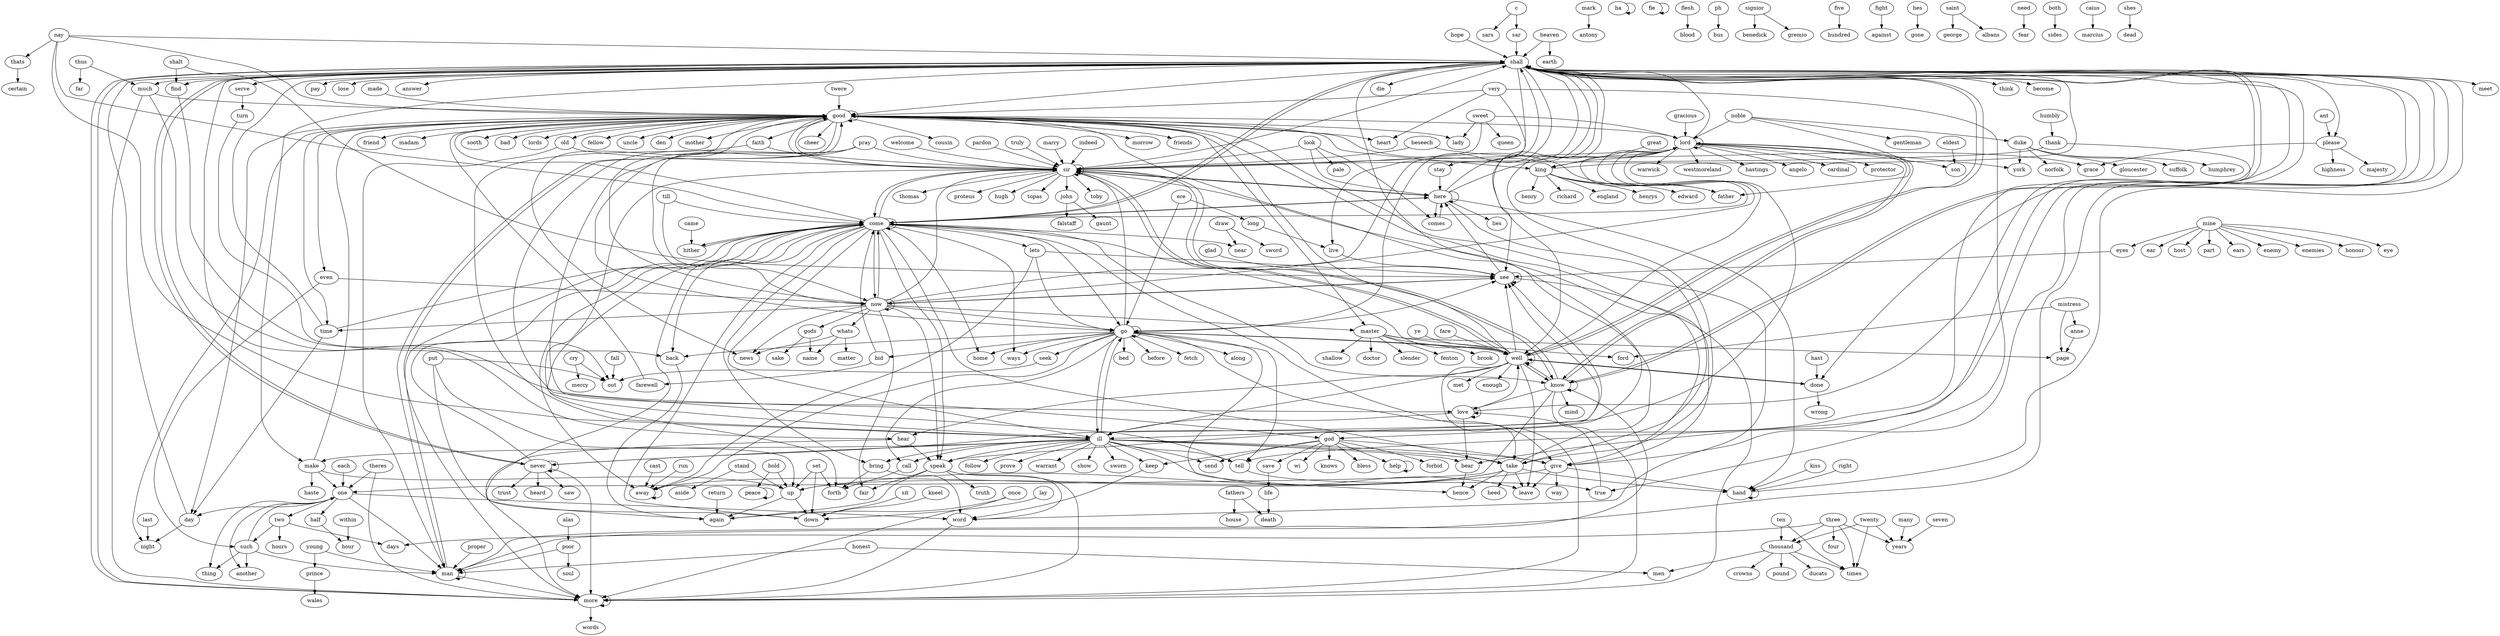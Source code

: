 digraph words {
	"c" -> "sar"[weight=346]
	"good" -> "lord"[weight=244]
	"here" -> "comes"[weight=190]
	"sir" -> "john"[weight=152]
	"come" -> "come"[weight=139]
	"fare" -> "well"[weight=117]
	"good" -> "morrow"[weight=113]
	"come" -> "hither"[weight=112]
	"mine" -> "eyes"[weight=106]
	"shall" -> "see"[weight=96]
	"shall" -> "find"[weight=92]
	"mine" -> "honour"[weight=79]
	"whats" -> "matter"[weight=76]
	"give" -> "leave"[weight=75]
	"good" -> "sir"[weight=74]
	"c" -> "sars"[weight=73]
	"shall" -> "go"[weight=72]
	"once" -> "more"[weight=71]
	"give" -> "hand"[weight=71]
	"ill" -> "tell"[weight=71]
	"even" -> "now"[weight=69]
	"set" -> "down"[weight=63]
	"take" -> "leave"[weight=63]
	"ill" -> "make"[weight=63]
	"very" -> "well"[weight=62]
	"shall" -> "make"[weight=61]
	"shall" -> "hear"[weight=57]
	"old" -> "man"[weight=57]
	"noble" -> "lord"[weight=56]
	"ill" -> "give"[weight=56]
	"marry" -> "sir"[weight=56]
	"hear" -> "speak"[weight=55]
	"god" -> "save"[weight=55]
	"much" -> "more"[weight=53]
	"well" -> "sir"[weight=52]
	"take" -> "up"[weight=51]
	"good" -> "master"[weight=51]
	"shall" -> "know"[weight=51]
	"ill" -> "go"[weight=50]
	"come" -> "sir"[weight=49]
	"gracious" -> "lord"[weight=49]
	"know" -> "well"[weight=49]
	"well" -> "well"[weight=49]
	"find" -> "out"[weight=48]
	"now" -> "sir"[weight=47]
	"pray" -> "sir"[weight=46]
	"good" -> "night"[weight=46]
	"take" -> "away"[weight=44]
	"comes" -> "here"[weight=44]
	"shall" -> "never"[weight=44]
	"come" -> "go"[weight=43]
	"sit" -> "down"[weight=43]
	"honest" -> "man"[weight=42]
	"mark" -> "antony"[weight=42]
	"one" -> "word"[weight=41]
	"ha" -> "ha"[weight=41]
	"back" -> "again"[weight=41]
	"duke" -> "york"[weight=41]
	"now" -> "good"[weight=41]
	"fie" -> "fie"[weight=41]
	"take" -> "heed"[weight=40]
	"ten" -> "thousand"[weight=39]
	"one" -> "another"[weight=38]
	"here" -> "come"[weight=37]
	"alas" -> "poor"[weight=37]
	"up" -> "down"[weight=37]
	"shall" -> "come"[weight=37]
	"see" -> "see"[weight=36]
	"never" -> "saw"[weight=36]
	"master" -> "brook"[weight=36]
	"lord" -> "lord"[weight=36]
	"go" -> "along"[weight=35]
	"till" -> "now"[weight=34]
	"go" -> "go"[weight=34]
	"now" -> "now"[weight=34]
	"come" -> "again"[weight=34]
	"look" -> "here"[weight=33]
	"one" -> "thing"[weight=33]
	"come" -> "away"[weight=32]
	"once" -> "again"[weight=32]
	"shall" -> "live"[weight=32]
	"good" -> "lady"[weight=32]
	"mine" -> "eye"[weight=32]
	"stand" -> "up"[weight=31]
	"here" -> "sir"[weight=31]
	"well" -> "lord"[weight=31]
	"love" -> "love"[weight=31]
	"king" -> "henry"[weight=30]
	"very" -> "good"[weight=30]
	"shall" -> "die"[weight=30]
	"shall" -> "give"[weight=30]
	"heaven" -> "earth"[weight=30]
	"come" -> "ill"[weight=30]
	"well" -> "met"[weight=30]
	"speak" -> "more"[weight=30]
	"hast" -> "done"[weight=30]
	"last" -> "night"[weight=30]
	"good" -> "friends"[weight=30]
	"come" -> "near"[weight=30]
	"ill" -> "take"[weight=29]
	"seek" -> "out"[weight=29]
	"ill" -> "bring"[weight=29]
	"such" -> "one"[weight=29]
	"good" -> "man"[weight=29]
	"put" -> "up"[weight=29]
	"flesh" -> "blood"[weight=29]
	"come" -> "lets"[weight=29]
	"good" -> "faith"[weight=29]
	"make" -> "good"[weight=29]
	"pray" -> "god"[weight=29]
	"now" -> "lord"[weight=29]
	"make" -> "haste"[weight=29]
	"well" -> "enough"[weight=29]
	"ill" -> "speak"[weight=28]
	"well" -> "go"[weight=28]
	"lets" -> "see"[weight=28]
	"master" -> "shallow"[weight=28]
	"sir" -> "toby"[weight=28]
	"good" -> "friend"[weight=28]
	"good" -> "time"[weight=28]
	"ten" -> "times"[weight=28]
	"good" -> "madam"[weight=27]
	"mistress" -> "ford"[weight=27]
	"sir" -> "shall"[weight=27]
	"well" -> "ill"[weight=27]
	"sweet" -> "lady"[weight=27]
	"master" -> "page"[weight=27]
	"sir" -> "thomas"[weight=27]
	"ant" -> "please"[weight=27]
	"anne" -> "page"[weight=27]
	"pray" -> "go"[weight=26]
	"thousand" -> "ducats"[weight=26]
	"please" -> "grace"[weight=26]
	"mistress" -> "page"[weight=26]
	"shall" -> "well"[weight=26]
	"day" -> "night"[weight=26]
	"young" -> "man"[weight=26]
	"lord" -> "ill"[weight=26]
	"time" -> "shall"[weight=26]
	"well" -> "know"[weight=26]
	"mine" -> "ear"[weight=26]
	"nay" -> "good"[weight=26]
	"sir" -> "know"[weight=26]
	"gods" -> "sake"[weight=26]
	"such" -> "another"[weight=26]
	"god" -> "knows"[weight=25]
	"lord" -> "hastings"[weight=25]
	"shall" -> "more"[weight=25]
	"away" -> "away"[weight=25]
	"look" -> "pale"[weight=25]
	"pray" -> "tell"[weight=25]
	"ill" -> "sworn"[weight=25]
	"never" -> "shall"[weight=25]
	"here" -> "here"[weight=24]
	"thus" -> "far"[weight=24]
	"king" -> "father"[weight=24]
	"ill" -> "keep"[weight=24]
	"lord" -> "know"[weight=24]
	"long" -> "live"[weight=24]
	"ill" -> "see"[weight=24]
	"come" -> "forth"[weight=24]
	"god" -> "bless"[weight=24]
	"hold" -> "up"[weight=24]
	"speak" -> "word"[weight=24]
	"sir" -> "sir"[weight=24]
	"well" -> "done"[weight=24]
	"mine" -> "host"[weight=24]
	"never" -> "see"[weight=24]
	"speak" -> "truth"[weight=24]
	"two" -> "hours"[weight=24]
	"king" -> "richard"[weight=24]
	"more" -> "more"[weight=24]
	"go" -> "tell"[weight=23]
	"mistress" -> "anne"[weight=23]
	"god" -> "give"[weight=23]
	"give" -> "way"[weight=23]
	"prince" -> "wales"[weight=23]
	"ill" -> "follow"[weight=23]
	"king" -> "shall"[weight=23]
	"hear" -> "more"[weight=23]
	"lord" -> "angelo"[weight=23]
	"please" -> "majesty"[weight=23]
	"time" -> "come"[weight=23]
	"bear" -> "hence"[weight=23]
	"go" -> "see"[weight=22]
	"one" -> "man"[weight=22]
	"well" -> "shall"[weight=22]
	"gods" -> "name"[weight=22]
	"come" -> "home"[weight=22]
	"never" -> "come"[weight=22]
	"glad" -> "see"[weight=22]
	"come" -> "shall"[weight=22]
	"shall" -> "speak"[weight=22]
	"bring" -> "forth"[weight=22]
	"go" -> "bed"[weight=22]
	"well" -> "good"[weight=22]
	"shall" -> "think"[weight=22]
	"never" -> "more"[weight=22]
	"now" -> "see"[weight=22]
	"thousand" -> "times"[weight=22]
	"whats" -> "name"[weight=22]
	"whats" -> "news"[weight=21]
	"fathers" -> "death"[weight=21]
	"help" -> "help"[weight=21]
	"mine" -> "part"[weight=21]
	"go" -> "ill"[weight=21]
	"three" -> "thousand"[weight=21]
	"now" -> "shall"[weight=21]
	"tell" -> "true"[weight=21]
	"lord" -> "cardinal"[weight=21]
	"nay" -> "come"[weight=21]
	"nay" -> "ill"[weight=21]
	"mine" -> "ears"[weight=21]
	"god" -> "forbid"[weight=21]
	"lord" -> "sir"[weight=21]
	"here" -> "take"[weight=21]
	"good" -> "old"[weight=21]
	"come" -> "now"[weight=20]
	"lets" -> "away"[weight=20]
	"shall" -> "take"[weight=20]
	"come" -> "down"[weight=20]
	"such" -> "man"[weight=20]
	"man" -> "shall"[weight=20]
	"thus" -> "much"[weight=20]
	"know" -> "man"[weight=20]
	"ere" -> "go"[weight=20]
	"know" -> "know"[weight=20]
	"stay" -> "here"[weight=20]
	"shall" -> "done"[weight=20]
	"sir" -> "here"[weight=20]
	"hand" -> "hand"[weight=20]
	"john" -> "falstaff"[weight=20]
	"go" -> "before"[weight=20]
	"sweet" -> "queen"[weight=20]
	"half" -> "hour"[weight=20]
	"shalt" -> "find"[weight=20]
	"go" -> "fetch"[weight=20]
	"very" -> "true"[weight=20]
	"theres" -> "one"[weight=20]
	"now" -> "come"[weight=19]
	"lord" -> "protector"[weight=19]
	"bring" -> "word"[weight=19]
	"save" -> "life"[weight=19]
	"give" -> "good"[weight=19]
	"young" -> "prince"[weight=19]
	"beseech" -> "sir"[weight=19]
	"shall" -> "become"[weight=19]
	"serve" -> "turn"[weight=19]
	"shall" -> "much"[weight=19]
	"one" -> "day"[weight=19]
	"poor" -> "man"[weight=19]
	"humbly" -> "thank"[weight=19]
	"till" -> "come"[weight=19]
	"within" -> "hour"[weight=19]
	"mine" -> "enemy"[weight=19]
	"lay" -> "down"[weight=19]
	"go" -> "home"[weight=19]
	"shall" -> "tell"[weight=19]
	"sir" -> "well"[weight=19]
	"come" -> "ways"[weight=19]
	"ill" -> "call"[weight=19]
	"love" -> "shall"[weight=19]
	"draw" -> "sword"[weight=19]
	"cast" -> "away"[weight=19]
	"lets" -> "go"[weight=19]
	"ill" -> "send"[weight=19]
	"pray" -> "now"[weight=19]
	"good" -> "news"[weight=19]
	"such" -> "thing"[weight=19]
	"come" -> "bring"[weight=19]
	"master" -> "doctor"[weight=18]
	"great" -> "king"[weight=18]
	"sweet" -> "lord"[weight=18]
	"return" -> "again"[weight=18]
	"put" -> "out"[weight=18]
	"see" -> "more"[weight=18]
	"run" -> "away"[weight=18]
	"see" -> "now"[weight=18]
	"make" -> "one"[weight=18]
	"eyes" -> "see"[weight=18]
	"man" -> "good"[weight=18]
	"time" -> "day"[weight=18]
	"know" -> "more"[weight=18]
	"ph" -> "bus"[weight=18]
	"peace" -> "peace"[weight=18]
	"three" -> "four"[weight=18]
	"cry" -> "mercy"[weight=18]
	"master" -> "slender"[weight=18]
	"shall" -> "stay"[weight=18]
	"more" -> "shall"[weight=18]
	"shall" -> "bear"[weight=18]
	"life" -> "death"[weight=18]
	"come" -> "know"[weight=18]
	"king" -> "england"[weight=18]
	"ill" -> "prove"[weight=18]
	"good" -> "father"[weight=18]
	"ill" -> "leave"[weight=18]
	"good" -> "day"[weight=18]
	"thank" -> "god"[weight=18]
	"shall" -> "meet"[weight=18]
	"signior" -> "benedick"[weight=18]
	"duke" -> "norfolk"[weight=18]
	"twenty" -> "times"[weight=18]
	"each" -> "one"[weight=18]
	"sir" -> "come"[weight=18]
	"here" -> "lies"[weight=18]
	"go" -> "seek"[weight=18]
	"true" -> "love"[weight=18]
	"duke" -> "gloucester"[weight=17]
	"see" -> "here"[weight=17]
	"well" -> "hear"[weight=17]
	"honest" -> "men"[weight=17]
	"know" -> "shall"[weight=17]
	"shalt" -> "see"[weight=17]
	"much" -> "love"[weight=17]
	"shall" -> "serve"[weight=17]
	"come" -> "good"[weight=17]
	"lord" -> "shall"[weight=17]
	"call" -> "forth"[weight=17]
	"now" -> "go"[weight=17]
	"shall" -> "pay"[weight=17]
	"look" -> "sir"[weight=17]
	"shall" -> "lose"[weight=17]
	"heaven" -> "shall"[weight=17]
	"now" -> "speak"[weight=17]
	"many" -> "years"[weight=17]
	"good" -> "king"[weight=17]
	"ill" -> "never"[weight=17]
	"set" -> "up"[weight=17]
	"made" -> "good"[weight=17]
	"god" -> "help"[weight=17]
	"thats" -> "certain"[weight=17]
	"go" -> "ways"[weight=17]
	"theres" -> "more"[weight=17]
	"ill" -> "warrant"[weight=17]
	"make" -> "up"[weight=17]
	"give" -> "up"[weight=17]
	"indeed" -> "sir"[weight=17]
	"thousand" -> "crowns"[weight=17]
	"master" -> "fenton"[weight=17]
	"thousand" -> "pound"[weight=17]
	"sir" -> "proteus"[weight=17]
	"good" -> "sooth"[weight=17]
	"more" -> "words"[weight=17]
	"three" -> "years"[weight=17]
	"ill" -> "bear"[weight=17]
	"much" -> "good"[weight=17]
	"sir" -> "hugh"[weight=17]
	"faith" -> "sir"[weight=17]
	"love" -> "ill"[weight=16]
	"speak" -> "again"[weight=16]
	"sir" -> "topas"[weight=16]
	"set" -> "forth"[weight=16]
	"ill" -> "show"[weight=16]
	"love" -> "well"[weight=16]
	"good" -> "bad"[weight=16]
	"sir" -> "ill"[weight=16]
	"king" -> "henrys"[weight=16]
	"sir" -> "give"[weight=16]
	"kiss" -> "hand"[weight=16]
	"know" -> "love"[weight=16]
	"know" -> "mind"[weight=16]
	"know" -> "sir"[weight=16]
	"shall" -> "please"[weight=16]
	"twenty" -> "thousand"[weight=16]
	"two" -> "such"[weight=16]
	"beseech" -> "grace"[weight=16]
	"done" -> "wrong"[weight=16]
	"five" -> "hundred"[weight=16]
	"take" -> "hand"[weight=16]
	"word" -> "more"[weight=16]
	"well" -> "see"[weight=16]
	"three" -> "times"[weight=16]
	"one" -> "half"[weight=16]
	"good" -> "lords"[weight=16]
	"right" -> "hand"[weight=16]
	"two" -> "days"[weight=16]
	"thank" -> "sir"[weight=16]
	"now" -> "fair"[weight=16]
	"here" -> "shall"[weight=16]
	"nay" -> "thats"[weight=16]
	"noble" -> "duke"[weight=16]
	"man" -> "more"[weight=16]
	"bid" -> "come"[weight=16]
	"come" -> "here"[weight=16]
	"cry" -> "out"[weight=16]
	"good" -> "fellow"[weight=16]
	"here" -> "hand"[weight=16]
	"here" -> "lord"[weight=16]
	"go" -> "call"[weight=15]
	"duke" -> "suffolk"[weight=15]
	"never" -> "never"[weight=15]
	"day" -> "shall"[weight=15]
	"go" -> "hence"[weight=15]
	"lord" -> "warwick"[weight=15]
	"go" -> "sir"[weight=15]
	"go" -> "take"[weight=15]
	"mine" -> "enemies"[weight=15]
	"come" -> "lord"[weight=15]
	"thousand" -> "men"[weight=15]
	"poor" -> "soul"[weight=15]
	"know" -> "lord"[weight=15]
	"come" -> "more"[weight=15]
	"shall" -> "good"[weight=15]
	"fight" -> "against"[weight=15]
	"fathers" -> "house"[weight=15]
	"farewell" -> "good"[weight=15]
	"turn" -> "back"[weight=15]
	"love" -> "bear"[weight=15]
	"even" -> "such"[weight=15]
	"never" -> "trust"[weight=15]
	"nay" -> "shall"[weight=15]
	"now" -> "news"[weight=15]
	"hes" -> "gone"[weight=15]
	"stand" -> "aside"[weight=15]
	"sar" -> "shall"[weight=15]
	"man" -> "man"[weight=15]
	"hither" -> "come"[weight=15]
	"saint" -> "george"[weight=15]
	"hold" -> "peace"[weight=15]
	"ye" -> "well"[weight=15]
	"now" -> "whats"[weight=15]
	"speak" -> "fair"[weight=15]
	"sweet" -> "sir"[weight=15]
	"hope" -> "shall"[weight=15]
	"now" -> "time"[weight=15]
	"shall" -> "answer"[weight=15]
	"need" -> "fear"[weight=15]
	"go" -> "well"[weight=15]
	"god" -> "keep"[weight=15]
	"duke" -> "humphrey"[weight=15]
	"good" -> "uncle"[weight=15]
	"done" -> "well"[weight=15]
	"good" -> "den"[weight=15]
	"good" -> "even"[weight=15]
	"good" -> "good"[weight=15]
	"good" -> "heart"[weight=15]
	"good" -> "mother"[weight=15]
	"master" -> "ford"[weight=15]
	"old" -> "sir"[weight=14]
	"welcome" -> "sir"[weight=14]
	"very" -> "heart"[weight=14]
	"know" -> "one"[weight=14]
	"well" -> "come"[weight=14]
	"never" -> "heard"[weight=14]
	"one" -> "two"[weight=14]
	"lord" -> "king"[weight=14]
	"now" -> "master"[weight=14]
	"bid" -> "farewell"[weight=14]
	"both" -> "sides"[weight=14]
	"now" -> "gods"[weight=14]
	"well" -> "more"[weight=14]
	"caius" -> "marcius"[weight=14]
	"look" -> "comes"[weight=14]
	"came" -> "hither"[weight=14]
	"pardon" -> "sir"[weight=14]
	"come" -> "back"[weight=14]
	"live" -> "see"[weight=14]
	"come" -> "give"[weight=14]
	"lord" -> "son"[weight=14]
	"well" -> "leave"[weight=14]
	"noble" -> "gentleman"[weight=14]
	"come" -> "speak"[weight=14]
	"come" -> "take"[weight=14]
	"noble" -> "father"[weight=14]
	"seven" -> "years"[weight=14]
	"fall" -> "out"[weight=14]
	"keep" -> "word"[weight=14]
	"john" -> "gaunt"[weight=14]
	"three" -> "days"[weight=14]
	"go" -> "away"[weight=14]
	"go" -> "back"[weight=14]
	"go" -> "bid"[weight=14]
	"god" -> "send"[weight=14]
	"god" -> "wi"[weight=14]
	"shes" -> "dead"[weight=14]
	"proper" -> "man"[weight=14]
	"good" -> "cheer"[weight=14]
	"good" -> "cousin"[weight=14]
	"put" -> "down"[weight=14]
	"good" -> "word"[weight=14]
	"take" -> "hence"[weight=14]
	"take" -> "good"[weight=14]
	"hand" -> "shall"[weight=14]
	"saint" -> "albans"[weight=14]
	"king" -> "edward"[weight=14]
	"lord" -> "westmoreland"[weight=14]
	"up" -> "again"[weight=14]
	"draw" -> "near"[weight=14]
	"twere" -> "good"[weight=14]
	"signior" -> "gremio"[weight=14]
	"kneel" -> "down"[weight=14]
	"twenty" -> "years"[weight=14]
	"lord" -> "york"[weight=14]
	"truly" -> "sir"[weight=14]
	"eldest" -> "son"[weight=14]
	"ere" -> "long"[weight=14]
	"please" -> "highness"[weight=14]
	"sir" -> "good"[weight=14]
	"faith" -> "ill"[weight=14]
}